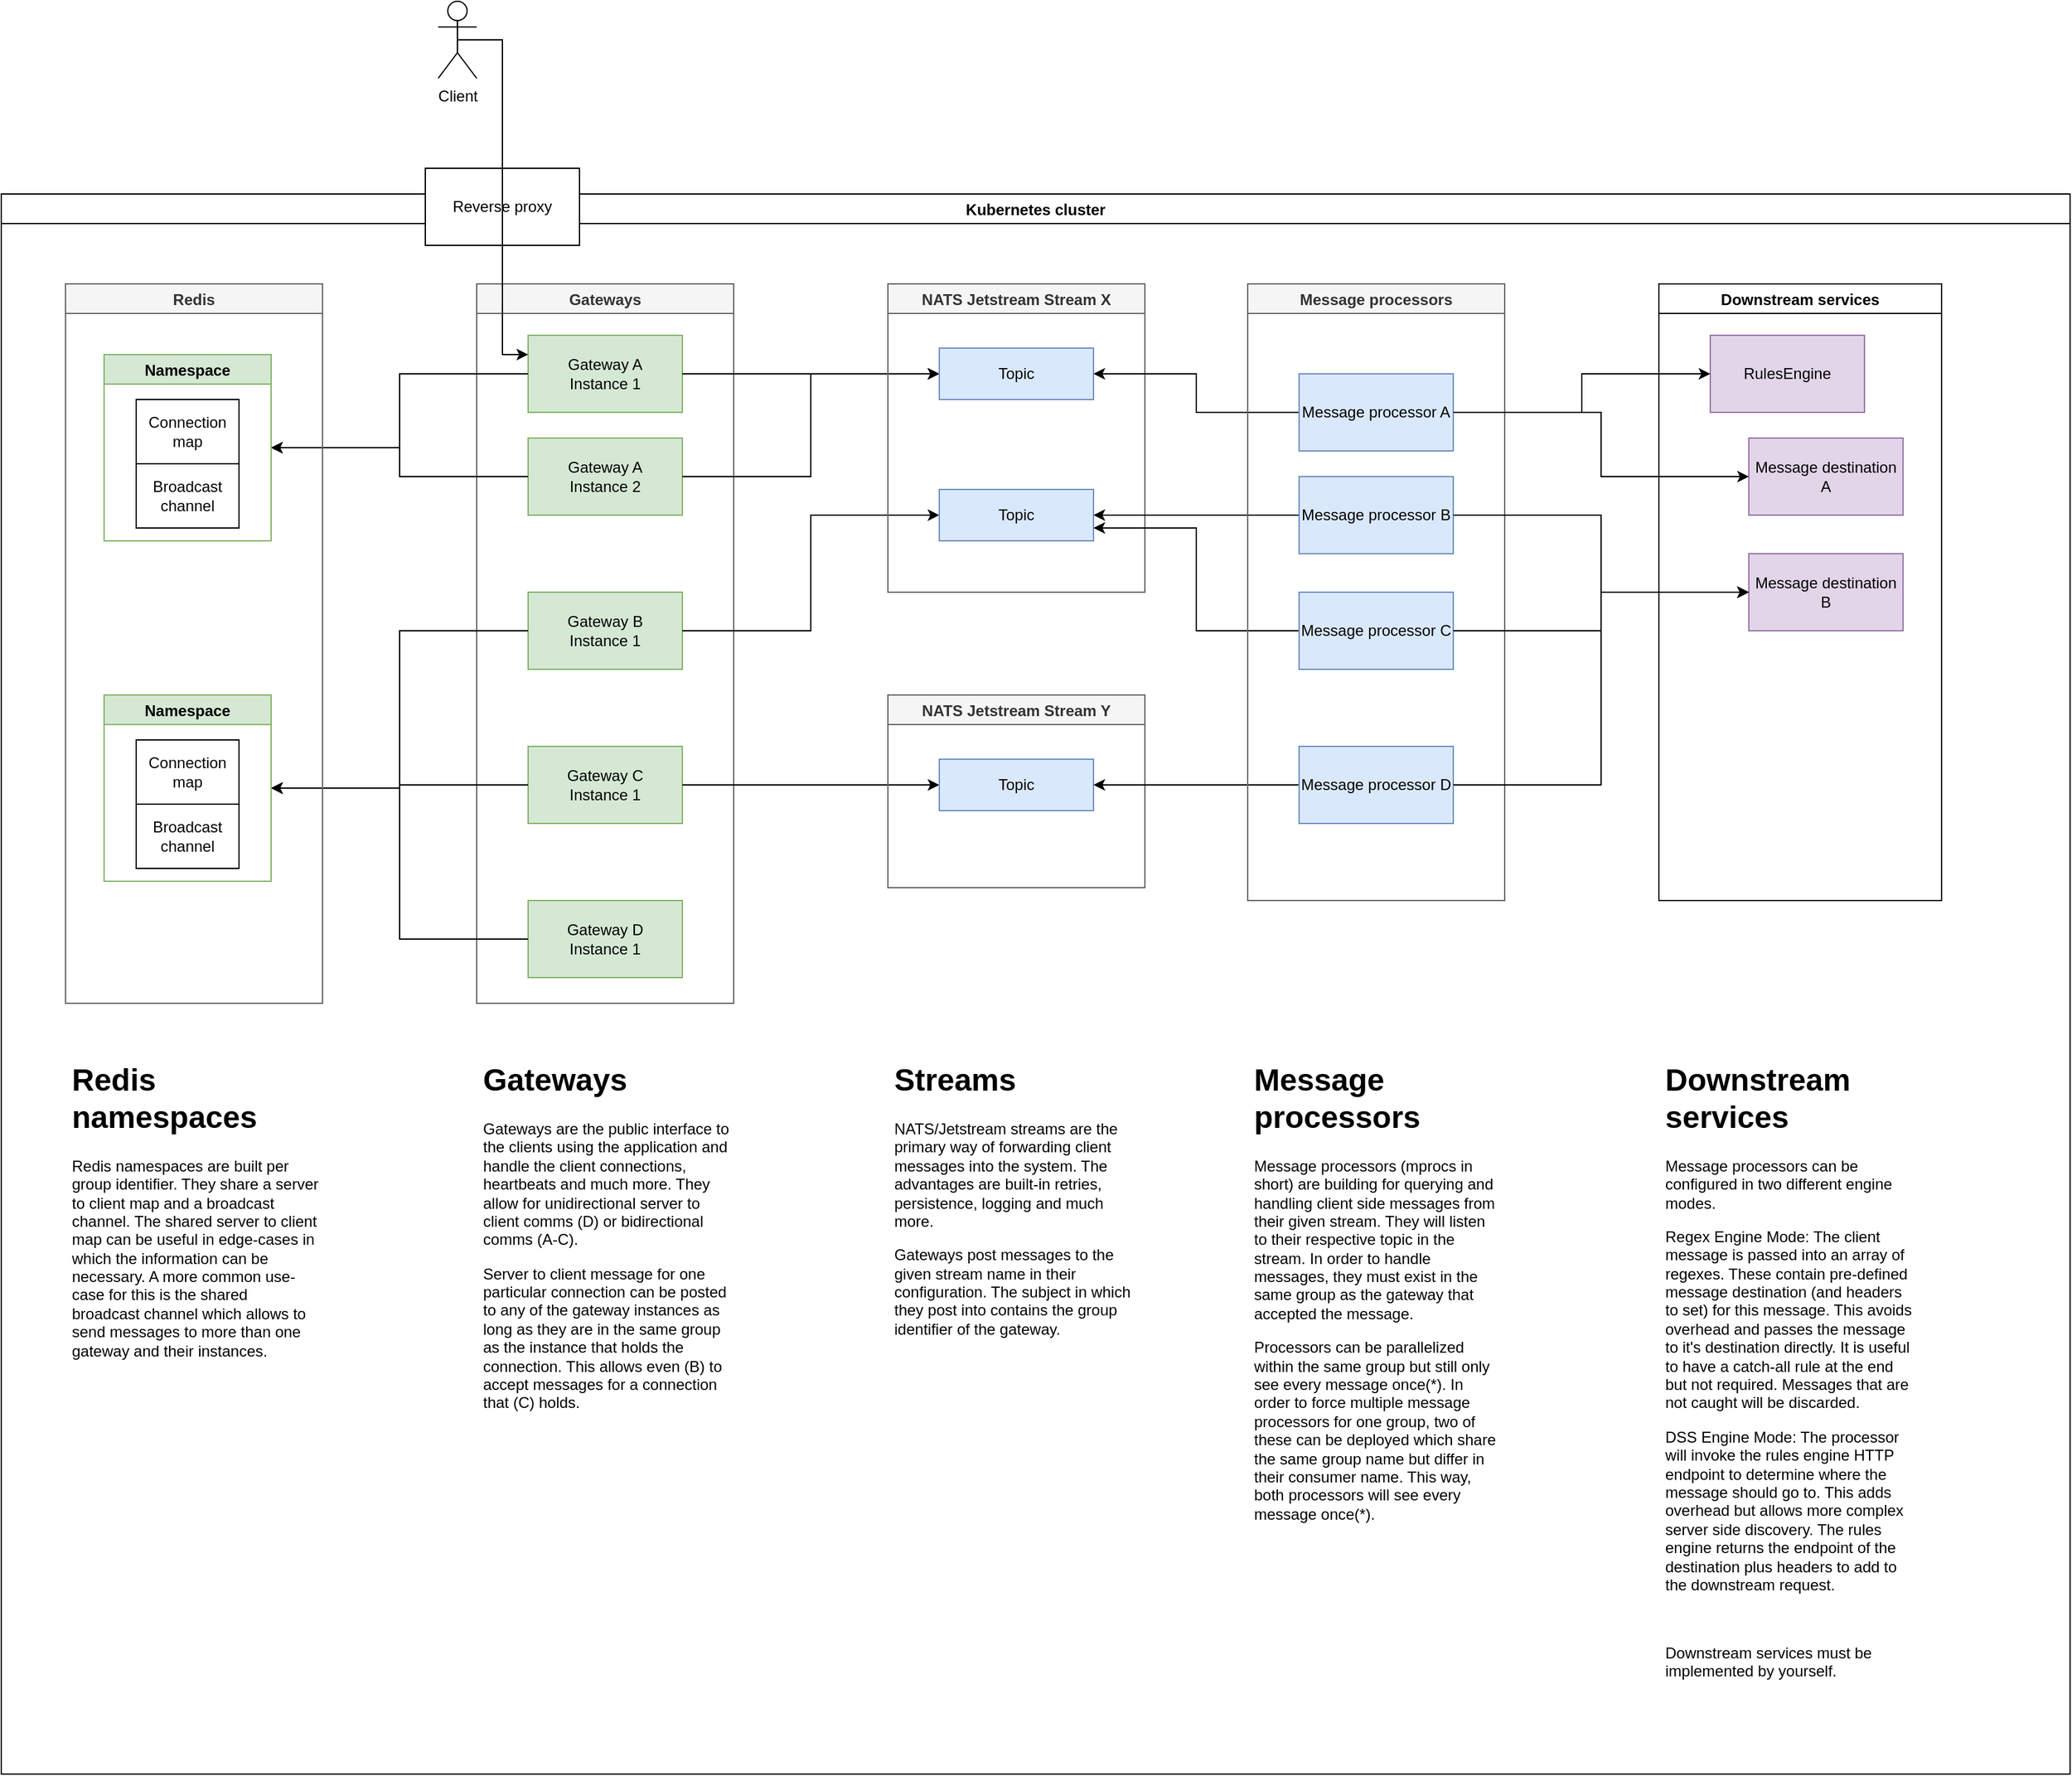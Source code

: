 <mxfile version="20.3.6" type="device"><diagram id="3g_IV4ZhnL333C1Es1OI" name="Page-1"><mxGraphModel dx="2976" dy="2553" grid="1" gridSize="10" guides="1" tooltips="1" connect="1" arrows="1" fold="1" page="1" pageScale="1" pageWidth="850" pageHeight="1100" math="0" shadow="0"><root><mxCell id="0"/><mxCell id="1" parent="0"/><mxCell id="7e3nXudNMyNjewLZURpG-75" value="Kubernetes cluster" style="swimlane;fillColor=default;" vertex="1" parent="1"><mxGeometry x="-170" y="90" width="1610" height="1230" as="geometry"/></mxCell><mxCell id="7e3nXudNMyNjewLZURpG-43" value="Gateways" style="swimlane;fillColor=#f5f5f5;fontColor=#333333;strokeColor=#666666;" vertex="1" parent="7e3nXudNMyNjewLZURpG-75"><mxGeometry x="370" y="70" width="200" height="560" as="geometry"/></mxCell><mxCell id="7e3nXudNMyNjewLZURpG-16" value="Gateway D&lt;br&gt;Instance 1" style="rounded=0;whiteSpace=wrap;html=1;fillColor=#d5e8d4;strokeColor=#82b366;" vertex="1" parent="7e3nXudNMyNjewLZURpG-43"><mxGeometry x="40" y="480" width="120" height="60" as="geometry"/></mxCell><mxCell id="7e3nXudNMyNjewLZURpG-4" value="Gateway C&lt;br&gt;Instance 1" style="rounded=0;whiteSpace=wrap;html=1;fillColor=#d5e8d4;strokeColor=#82b366;" vertex="1" parent="7e3nXudNMyNjewLZURpG-43"><mxGeometry x="40" y="360" width="120" height="60" as="geometry"/></mxCell><mxCell id="7e3nXudNMyNjewLZURpG-3" value="Gateway B&lt;br&gt;Instance 1" style="rounded=0;whiteSpace=wrap;html=1;fillColor=#d5e8d4;strokeColor=#82b366;" vertex="1" parent="7e3nXudNMyNjewLZURpG-43"><mxGeometry x="40" y="240" width="120" height="60" as="geometry"/></mxCell><mxCell id="7e3nXudNMyNjewLZURpG-2" value="Gateway A&lt;br&gt;Instance 2" style="rounded=0;whiteSpace=wrap;html=1;fillColor=#d5e8d4;strokeColor=#82b366;" vertex="1" parent="7e3nXudNMyNjewLZURpG-43"><mxGeometry x="40" y="120" width="120" height="60" as="geometry"/></mxCell><mxCell id="7e3nXudNMyNjewLZURpG-1" value="Gateway A&lt;br&gt;Instance 1" style="rounded=0;whiteSpace=wrap;html=1;fillColor=#d5e8d4;strokeColor=#82b366;" vertex="1" parent="7e3nXudNMyNjewLZURpG-43"><mxGeometry x="40" y="40" width="120" height="60" as="geometry"/></mxCell><mxCell id="7e3nXudNMyNjewLZURpG-9" style="edgeStyle=orthogonalEdgeStyle;rounded=0;orthogonalLoop=1;jettySize=auto;html=1;exitX=0;exitY=0.5;exitDx=0;exitDy=0;entryX=1;entryY=0.5;entryDx=0;entryDy=0;" edge="1" parent="7e3nXudNMyNjewLZURpG-75" source="7e3nXudNMyNjewLZURpG-1" target="7e3nXudNMyNjewLZURpG-53"><mxGeometry relative="1" as="geometry"><mxPoint x="220" y="170" as="targetPoint"/></mxGeometry></mxCell><mxCell id="7e3nXudNMyNjewLZURpG-13" style="edgeStyle=orthogonalEdgeStyle;rounded=0;orthogonalLoop=1;jettySize=auto;html=1;exitX=1;exitY=0.5;exitDx=0;exitDy=0;entryX=0;entryY=0.5;entryDx=0;entryDy=0;" edge="1" parent="7e3nXudNMyNjewLZURpG-75" source="7e3nXudNMyNjewLZURpG-1" target="7e3nXudNMyNjewLZURpG-22"><mxGeometry relative="1" as="geometry"/></mxCell><mxCell id="7e3nXudNMyNjewLZURpG-10" style="edgeStyle=orthogonalEdgeStyle;rounded=0;orthogonalLoop=1;jettySize=auto;html=1;exitX=0;exitY=0.5;exitDx=0;exitDy=0;entryX=1;entryY=0.5;entryDx=0;entryDy=0;" edge="1" parent="7e3nXudNMyNjewLZURpG-75" source="7e3nXudNMyNjewLZURpG-2" target="7e3nXudNMyNjewLZURpG-53"><mxGeometry relative="1" as="geometry"><mxPoint x="220" y="170" as="targetPoint"/></mxGeometry></mxCell><mxCell id="7e3nXudNMyNjewLZURpG-14" style="edgeStyle=orthogonalEdgeStyle;rounded=0;orthogonalLoop=1;jettySize=auto;html=1;exitX=1;exitY=0.5;exitDx=0;exitDy=0;entryX=0;entryY=0.5;entryDx=0;entryDy=0;" edge="1" parent="7e3nXudNMyNjewLZURpG-75" source="7e3nXudNMyNjewLZURpG-2" target="7e3nXudNMyNjewLZURpG-22"><mxGeometry relative="1" as="geometry"><mxPoint x="690" y="250" as="targetPoint"/></mxGeometry></mxCell><mxCell id="7e3nXudNMyNjewLZURpG-11" style="edgeStyle=orthogonalEdgeStyle;rounded=0;orthogonalLoop=1;jettySize=auto;html=1;exitX=0;exitY=0.5;exitDx=0;exitDy=0;entryX=1;entryY=0.5;entryDx=0;entryDy=0;" edge="1" parent="7e3nXudNMyNjewLZURpG-75" source="7e3nXudNMyNjewLZURpG-3" target="7e3nXudNMyNjewLZURpG-58"><mxGeometry relative="1" as="geometry"><mxPoint x="220" y="460" as="targetPoint"/></mxGeometry></mxCell><mxCell id="7e3nXudNMyNjewLZURpG-15" style="edgeStyle=orthogonalEdgeStyle;rounded=0;orthogonalLoop=1;jettySize=auto;html=1;exitX=1;exitY=0.5;exitDx=0;exitDy=0;entryX=0;entryY=0.5;entryDx=0;entryDy=0;" edge="1" parent="7e3nXudNMyNjewLZURpG-75" source="7e3nXudNMyNjewLZURpG-3" target="7e3nXudNMyNjewLZURpG-23"><mxGeometry relative="1" as="geometry"/></mxCell><mxCell id="7e3nXudNMyNjewLZURpG-12" style="edgeStyle=orthogonalEdgeStyle;rounded=0;orthogonalLoop=1;jettySize=auto;html=1;exitX=0;exitY=0.5;exitDx=0;exitDy=0;entryX=1;entryY=0.5;entryDx=0;entryDy=0;" edge="1" parent="7e3nXudNMyNjewLZURpG-75" source="7e3nXudNMyNjewLZURpG-4" target="7e3nXudNMyNjewLZURpG-58"><mxGeometry relative="1" as="geometry"><mxPoint x="220" y="460" as="targetPoint"/></mxGeometry></mxCell><mxCell id="7e3nXudNMyNjewLZURpG-28" style="edgeStyle=orthogonalEdgeStyle;rounded=0;orthogonalLoop=1;jettySize=auto;html=1;exitX=1;exitY=0.5;exitDx=0;exitDy=0;entryX=0;entryY=0.5;entryDx=0;entryDy=0;" edge="1" parent="7e3nXudNMyNjewLZURpG-75" source="7e3nXudNMyNjewLZURpG-4" target="7e3nXudNMyNjewLZURpG-26"><mxGeometry relative="1" as="geometry"/></mxCell><mxCell id="7e3nXudNMyNjewLZURpG-17" style="edgeStyle=orthogonalEdgeStyle;rounded=0;orthogonalLoop=1;jettySize=auto;html=1;exitX=0;exitY=0.5;exitDx=0;exitDy=0;entryX=1;entryY=0.5;entryDx=0;entryDy=0;" edge="1" parent="7e3nXudNMyNjewLZURpG-75" source="7e3nXudNMyNjewLZURpG-16" target="7e3nXudNMyNjewLZURpG-58"><mxGeometry relative="1" as="geometry"><mxPoint x="220" y="460" as="targetPoint"/></mxGeometry></mxCell><mxCell id="7e3nXudNMyNjewLZURpG-24" value="NATS Jetstream Stream X" style="swimlane;fillColor=#f5f5f5;fontColor=#333333;strokeColor=#666666;" vertex="1" parent="7e3nXudNMyNjewLZURpG-75"><mxGeometry x="690" y="70" width="200" height="240" as="geometry"/></mxCell><mxCell id="7e3nXudNMyNjewLZURpG-22" value="Topic" style="rounded=0;whiteSpace=wrap;html=1;rotation=0;fillColor=#dae8fc;strokeColor=#6c8ebf;" vertex="1" parent="7e3nXudNMyNjewLZURpG-24"><mxGeometry x="40" y="50" width="120" height="40" as="geometry"/></mxCell><mxCell id="7e3nXudNMyNjewLZURpG-23" value="Topic" style="rounded=0;whiteSpace=wrap;html=1;rotation=0;fillColor=#dae8fc;strokeColor=#6c8ebf;" vertex="1" parent="7e3nXudNMyNjewLZURpG-24"><mxGeometry x="40" y="160" width="120" height="40" as="geometry"/></mxCell><mxCell id="7e3nXudNMyNjewLZURpG-25" value="NATS Jetstream Stream Y" style="swimlane;fillColor=#f5f5f5;fontColor=#333333;strokeColor=#666666;" vertex="1" parent="7e3nXudNMyNjewLZURpG-75"><mxGeometry x="690" y="390" width="200" height="150" as="geometry"/></mxCell><mxCell id="7e3nXudNMyNjewLZURpG-26" value="Topic" style="rounded=0;whiteSpace=wrap;html=1;rotation=0;fillColor=#dae8fc;strokeColor=#6c8ebf;" vertex="1" parent="7e3nXudNMyNjewLZURpG-25"><mxGeometry x="40" y="50" width="120" height="40" as="geometry"/></mxCell><mxCell id="7e3nXudNMyNjewLZURpG-29" value="Redis" style="swimlane;fillColor=#f5f5f5;strokeColor=#666666;fontColor=#333333;" vertex="1" parent="7e3nXudNMyNjewLZURpG-75"><mxGeometry x="50" y="70" width="200" height="560" as="geometry"/></mxCell><mxCell id="7e3nXudNMyNjewLZURpG-53" value="Namespace" style="swimlane;fillColor=#d5e8d4;strokeColor=#82b366;" vertex="1" parent="7e3nXudNMyNjewLZURpG-29"><mxGeometry x="30" y="55" width="130" height="145" as="geometry"/></mxCell><mxCell id="7e3nXudNMyNjewLZURpG-56" value="Connection map" style="rounded=0;whiteSpace=wrap;html=1;fillColor=default;" vertex="1" parent="7e3nXudNMyNjewLZURpG-53"><mxGeometry x="25" y="35" width="80" height="50" as="geometry"/></mxCell><mxCell id="7e3nXudNMyNjewLZURpG-57" value="Broadcast channel" style="rounded=0;whiteSpace=wrap;html=1;fillColor=default;" vertex="1" parent="7e3nXudNMyNjewLZURpG-53"><mxGeometry x="25" y="85" width="80" height="50" as="geometry"/></mxCell><mxCell id="7e3nXudNMyNjewLZURpG-58" value="Namespace" style="swimlane;fillColor=#d5e8d4;strokeColor=#82b366;" vertex="1" parent="7e3nXudNMyNjewLZURpG-29"><mxGeometry x="30" y="320" width="130" height="145" as="geometry"/></mxCell><mxCell id="7e3nXudNMyNjewLZURpG-59" value="Connection map" style="rounded=0;whiteSpace=wrap;html=1;fillColor=default;" vertex="1" parent="7e3nXudNMyNjewLZURpG-58"><mxGeometry x="25" y="35" width="80" height="50" as="geometry"/></mxCell><mxCell id="7e3nXudNMyNjewLZURpG-60" value="Broadcast channel" style="rounded=0;whiteSpace=wrap;html=1;fillColor=default;" vertex="1" parent="7e3nXudNMyNjewLZURpG-58"><mxGeometry x="25" y="85" width="80" height="50" as="geometry"/></mxCell><mxCell id="7e3nXudNMyNjewLZURpG-34" style="edgeStyle=orthogonalEdgeStyle;rounded=0;orthogonalLoop=1;jettySize=auto;html=1;exitX=0;exitY=0.5;exitDx=0;exitDy=0;entryX=1;entryY=0.5;entryDx=0;entryDy=0;" edge="1" parent="7e3nXudNMyNjewLZURpG-75" source="7e3nXudNMyNjewLZURpG-33" target="7e3nXudNMyNjewLZURpG-22"><mxGeometry relative="1" as="geometry"/></mxCell><mxCell id="7e3nXudNMyNjewLZURpG-39" style="edgeStyle=orthogonalEdgeStyle;rounded=0;orthogonalLoop=1;jettySize=auto;html=1;exitX=0;exitY=0.5;exitDx=0;exitDy=0;entryX=1;entryY=0.5;entryDx=0;entryDy=0;" edge="1" parent="7e3nXudNMyNjewLZURpG-75" source="7e3nXudNMyNjewLZURpG-35" target="7e3nXudNMyNjewLZURpG-23"><mxGeometry relative="1" as="geometry"/></mxCell><mxCell id="7e3nXudNMyNjewLZURpG-40" style="edgeStyle=orthogonalEdgeStyle;rounded=0;orthogonalLoop=1;jettySize=auto;html=1;exitX=0;exitY=0.5;exitDx=0;exitDy=0;entryX=1;entryY=0.75;entryDx=0;entryDy=0;" edge="1" parent="7e3nXudNMyNjewLZURpG-75" source="7e3nXudNMyNjewLZURpG-36" target="7e3nXudNMyNjewLZURpG-23"><mxGeometry relative="1" as="geometry"/></mxCell><mxCell id="7e3nXudNMyNjewLZURpG-42" style="edgeStyle=none;rounded=0;orthogonalLoop=1;jettySize=auto;html=1;exitX=0;exitY=0.5;exitDx=0;exitDy=0;entryX=1;entryY=0.5;entryDx=0;entryDy=0;" edge="1" parent="7e3nXudNMyNjewLZURpG-75" source="7e3nXudNMyNjewLZURpG-41" target="7e3nXudNMyNjewLZURpG-26"><mxGeometry relative="1" as="geometry"/></mxCell><mxCell id="7e3nXudNMyNjewLZURpG-46" value="Message processors" style="swimlane;fillColor=#f5f5f5;fontColor=#333333;strokeColor=#666666;" vertex="1" parent="7e3nXudNMyNjewLZURpG-75"><mxGeometry x="970" y="70" width="200" height="480" as="geometry"/></mxCell><mxCell id="7e3nXudNMyNjewLZURpG-41" value="Message processor D" style="rounded=0;whiteSpace=wrap;html=1;fillColor=#dae8fc;strokeColor=#6c8ebf;" vertex="1" parent="7e3nXudNMyNjewLZURpG-46"><mxGeometry x="40" y="360" width="120" height="60" as="geometry"/></mxCell><mxCell id="7e3nXudNMyNjewLZURpG-36" value="Message processor C" style="rounded=0;whiteSpace=wrap;html=1;fillColor=#dae8fc;strokeColor=#6c8ebf;" vertex="1" parent="7e3nXudNMyNjewLZURpG-46"><mxGeometry x="40" y="240" width="120" height="60" as="geometry"/></mxCell><mxCell id="7e3nXudNMyNjewLZURpG-35" value="Message processor B" style="rounded=0;whiteSpace=wrap;html=1;fillColor=#dae8fc;strokeColor=#6c8ebf;" vertex="1" parent="7e3nXudNMyNjewLZURpG-46"><mxGeometry x="40" y="150" width="120" height="60" as="geometry"/></mxCell><mxCell id="7e3nXudNMyNjewLZURpG-33" value="Message processor A" style="rounded=0;whiteSpace=wrap;html=1;fillColor=#dae8fc;strokeColor=#6c8ebf;" vertex="1" parent="7e3nXudNMyNjewLZURpG-46"><mxGeometry x="40" y="70" width="120" height="60" as="geometry"/></mxCell><mxCell id="7e3nXudNMyNjewLZURpG-61" value="&lt;h1&gt;Redis namespaces&lt;/h1&gt;&lt;p&gt;Redis namespaces are built per group identifier. They share a server to client map and a broadcast channel. The shared server to client map can be useful in edge-cases in which the information can be necessary. A more common use-case for this is the shared broadcast channel which allows to send messages to more than one gateway and their instances.&lt;/p&gt;" style="text;html=1;strokeColor=none;fillColor=none;spacing=5;spacingTop=-20;whiteSpace=wrap;overflow=hidden;rounded=0;" vertex="1" parent="7e3nXudNMyNjewLZURpG-75"><mxGeometry x="50" y="670" width="200" height="270" as="geometry"/></mxCell><mxCell id="7e3nXudNMyNjewLZURpG-62" value="&lt;h1&gt;Gateways&lt;/h1&gt;&lt;p&gt;Gateways are the public interface to the clients using the application and handle the client connections, heartbeats and much more. They allow for unidirectional server to client comms (D) or bidirectional comms (A-C).&lt;/p&gt;&lt;p&gt;Server to client message for one particular connection can be posted to any of the gateway instances as long as they are in the same group as the instance that holds the connection. This allows even (B) to accept messages for a connection that (C) holds.&lt;/p&gt;" style="text;html=1;strokeColor=none;fillColor=none;spacing=5;spacingTop=-20;whiteSpace=wrap;overflow=hidden;rounded=0;" vertex="1" parent="7e3nXudNMyNjewLZURpG-75"><mxGeometry x="370" y="670" width="200" height="320" as="geometry"/></mxCell><mxCell id="7e3nXudNMyNjewLZURpG-63" value="&lt;h1&gt;Streams&lt;/h1&gt;&lt;p&gt;NATS/Jetstream streams are the primary way of forwarding client messages into the system. The advantages are built-in retries, persistence, logging and much more.&lt;/p&gt;&lt;p&gt;Gateways post messages to the given stream name in their configuration. The subject in which they post into contains the group identifier of the gateway.&lt;/p&gt;" style="text;html=1;strokeColor=none;fillColor=none;spacing=5;spacingTop=-20;whiteSpace=wrap;overflow=hidden;rounded=0;" vertex="1" parent="7e3nXudNMyNjewLZURpG-75"><mxGeometry x="690" y="670" width="200" height="320" as="geometry"/></mxCell><mxCell id="7e3nXudNMyNjewLZURpG-64" value="&lt;h1&gt;Message processors&lt;/h1&gt;&lt;p&gt;Message processors (mprocs in short) are building for querying and handling client side messages from their given stream. They will listen to their respective topic in the stream. In order to handle messages, they must exist in the same group as the gateway that accepted the message.&lt;/p&gt;&lt;p&gt;Processors can be parallelized within the same group but still only see every message once(*). In order to force multiple message processors for one group, two of these can be deployed which share the same group name but differ in their consumer name. This way, both processors will see every message once(*).&lt;/p&gt;" style="text;html=1;strokeColor=none;fillColor=none;spacing=5;spacingTop=-20;whiteSpace=wrap;overflow=hidden;rounded=0;" vertex="1" parent="7e3nXudNMyNjewLZURpG-75"><mxGeometry x="970" y="670" width="200" height="400" as="geometry"/></mxCell><mxCell id="7e3nXudNMyNjewLZURpG-66" value="Downstream services" style="swimlane;fillColor=default;" vertex="1" parent="7e3nXudNMyNjewLZURpG-75"><mxGeometry x="1290" y="70" width="220" height="480" as="geometry"/></mxCell><mxCell id="7e3nXudNMyNjewLZURpG-65" value="RulesEngine" style="rounded=0;whiteSpace=wrap;html=1;fillColor=#e1d5e7;strokeColor=#9673a6;" vertex="1" parent="7e3nXudNMyNjewLZURpG-66"><mxGeometry x="40" y="40" width="120" height="60" as="geometry"/></mxCell><mxCell id="7e3nXudNMyNjewLZURpG-67" value="Message destination A" style="rounded=0;whiteSpace=wrap;html=1;fillColor=#e1d5e7;strokeColor=#9673a6;" vertex="1" parent="7e3nXudNMyNjewLZURpG-66"><mxGeometry x="70" y="120" width="120" height="60" as="geometry"/></mxCell><mxCell id="7e3nXudNMyNjewLZURpG-68" value="Message destination B" style="rounded=0;whiteSpace=wrap;html=1;fillColor=#e1d5e7;strokeColor=#9673a6;" vertex="1" parent="7e3nXudNMyNjewLZURpG-66"><mxGeometry x="70" y="210" width="120" height="60" as="geometry"/></mxCell><mxCell id="7e3nXudNMyNjewLZURpG-69" style="edgeStyle=orthogonalEdgeStyle;rounded=0;orthogonalLoop=1;jettySize=auto;html=1;exitX=1;exitY=0.5;exitDx=0;exitDy=0;entryX=0;entryY=0.5;entryDx=0;entryDy=0;" edge="1" parent="7e3nXudNMyNjewLZURpG-75" source="7e3nXudNMyNjewLZURpG-33" target="7e3nXudNMyNjewLZURpG-65"><mxGeometry relative="1" as="geometry"/></mxCell><mxCell id="7e3nXudNMyNjewLZURpG-70" style="edgeStyle=orthogonalEdgeStyle;rounded=0;orthogonalLoop=1;jettySize=auto;html=1;exitX=1;exitY=0.5;exitDx=0;exitDy=0;entryX=0;entryY=0.5;entryDx=0;entryDy=0;" edge="1" parent="7e3nXudNMyNjewLZURpG-75" source="7e3nXudNMyNjewLZURpG-33" target="7e3nXudNMyNjewLZURpG-67"><mxGeometry relative="1" as="geometry"/></mxCell><mxCell id="7e3nXudNMyNjewLZURpG-71" style="edgeStyle=orthogonalEdgeStyle;rounded=0;orthogonalLoop=1;jettySize=auto;html=1;exitX=1;exitY=0.5;exitDx=0;exitDy=0;entryX=0;entryY=0.5;entryDx=0;entryDy=0;" edge="1" parent="7e3nXudNMyNjewLZURpG-75" source="7e3nXudNMyNjewLZURpG-35" target="7e3nXudNMyNjewLZURpG-68"><mxGeometry relative="1" as="geometry"/></mxCell><mxCell id="7e3nXudNMyNjewLZURpG-72" style="edgeStyle=orthogonalEdgeStyle;rounded=0;orthogonalLoop=1;jettySize=auto;html=1;exitX=1;exitY=0.5;exitDx=0;exitDy=0;entryX=0;entryY=0.5;entryDx=0;entryDy=0;" edge="1" parent="7e3nXudNMyNjewLZURpG-75" source="7e3nXudNMyNjewLZURpG-36" target="7e3nXudNMyNjewLZURpG-68"><mxGeometry relative="1" as="geometry"/></mxCell><mxCell id="7e3nXudNMyNjewLZURpG-73" style="edgeStyle=orthogonalEdgeStyle;rounded=0;orthogonalLoop=1;jettySize=auto;html=1;exitX=1;exitY=0.5;exitDx=0;exitDy=0;entryX=0;entryY=0.5;entryDx=0;entryDy=0;" edge="1" parent="7e3nXudNMyNjewLZURpG-75" source="7e3nXudNMyNjewLZURpG-41" target="7e3nXudNMyNjewLZURpG-68"><mxGeometry relative="1" as="geometry"/></mxCell><mxCell id="7e3nXudNMyNjewLZURpG-74" value="&lt;h1&gt;Downstream services&lt;/h1&gt;&lt;p&gt;Message processors can be configured in two different engine modes.&lt;/p&gt;&lt;p&gt;Regex Engine Mode: The client message is passed into an array of regexes. These contain pre-defined message destination (and headers to set) for this message. This avoids overhead and passes the message to it's destination directly. It is useful to have a catch-all rule at the end but not required. Messages that are not caught will be discarded.&lt;/p&gt;&lt;p&gt;DSS Engine Mode: The processor will invoke the rules engine HTTP endpoint to determine where the message should go to. This adds overhead but allows more complex server side discovery. The rules engine returns the endpoint of the destination plus headers to add to the downstream request.&lt;/p&gt;&lt;p&gt;&lt;br&gt;&lt;/p&gt;&lt;p&gt;Downstream services must be implemented by yourself.&lt;/p&gt;" style="text;html=1;strokeColor=none;fillColor=none;spacing=5;spacingTop=-20;whiteSpace=wrap;overflow=hidden;rounded=0;" vertex="1" parent="7e3nXudNMyNjewLZURpG-75"><mxGeometry x="1290" y="670" width="200" height="520" as="geometry"/></mxCell><mxCell id="7e3nXudNMyNjewLZURpG-78" value="Client" style="shape=umlActor;verticalLabelPosition=bottom;verticalAlign=top;html=1;outlineConnect=0;fillColor=default;" vertex="1" parent="1"><mxGeometry x="170" y="-60" width="30" height="60" as="geometry"/></mxCell><mxCell id="7e3nXudNMyNjewLZURpG-77" value="Reverse proxy" style="rounded=0;whiteSpace=wrap;html=1;fillColor=default;" vertex="1" parent="1"><mxGeometry x="160" y="70" width="120" height="60" as="geometry"/></mxCell><mxCell id="7e3nXudNMyNjewLZURpG-79" style="edgeStyle=orthogonalEdgeStyle;rounded=0;orthogonalLoop=1;jettySize=auto;html=1;exitX=0.5;exitY=0.5;exitDx=0;exitDy=0;exitPerimeter=0;entryX=0;entryY=0.25;entryDx=0;entryDy=0;" edge="1" parent="1" source="7e3nXudNMyNjewLZURpG-78" target="7e3nXudNMyNjewLZURpG-1"><mxGeometry relative="1" as="geometry"/></mxCell></root></mxGraphModel></diagram></mxfile>